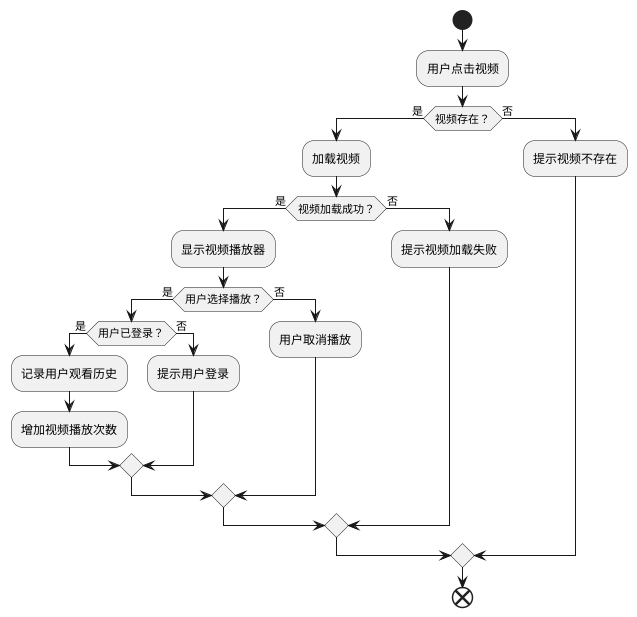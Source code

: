 @startuml

start

:用户点击视频;
if (视频存在？) then (是)
  :加载视频;
  if (视频加载成功？) then (是)
    :显示视频播放器;
    if (用户选择播放？) then (是)
      if (用户已登录？) then (是)
        :记录用户观看历史;
        :增加视频播放次数;
      else (否)
        :提示用户登录;
      endif
    else (否)
      :用户取消播放;
    endif
  else (否)
    :提示视频加载失败;
  endif
else (否)
  :提示视频不存在;
endif

end

@enduml
